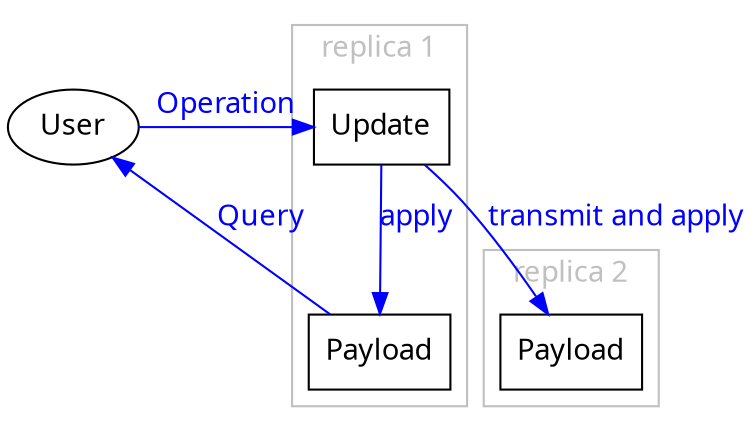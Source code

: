 digraph {
    bgcolor=transparent;
    fontname="sans";

    edge [color=blue, fontcolor=blue, fontname="sans"];
    node [fontname="sans"];

    User;

    subgraph cluster1 {
        fontcolor=gray;
        color=gray;
        label="replica 1";

        Update [shape=box];
        Payload1 [label="Payload", shape=box];

        Update -> Payload1 [label="apply"];
    }

    subgraph cluster2 {
        fontcolor=gray;
        color=gray;
        label="replica 2";

        Payload2 [label="Payload", shape=box];

        Update -> Payload2 [label="transmit and apply"];
    }

    User -> Update [label="Operation", minlen=0];
    User -> Payload1 [label="Query", dir=back];
}
